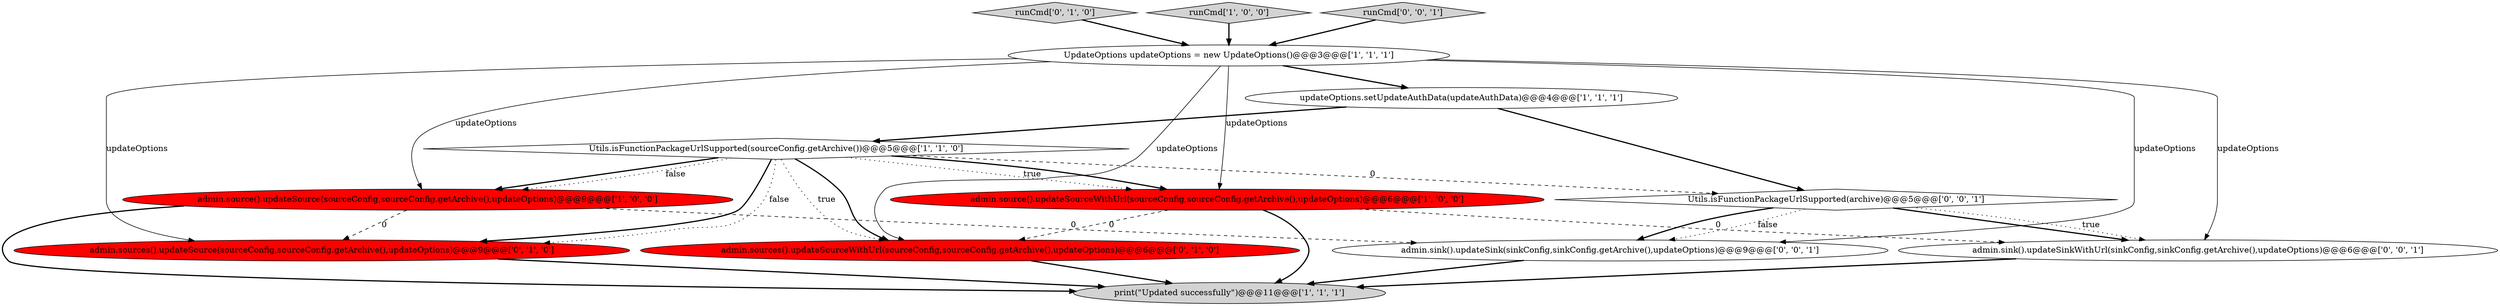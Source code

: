 digraph {
6 [style = filled, label = "admin.source().updateSourceWithUrl(sourceConfig,sourceConfig.getArchive(),updateOptions)@@@6@@@['1', '0', '0']", fillcolor = red, shape = ellipse image = "AAA1AAABBB1BBB"];
2 [style = filled, label = "print(\"Updated successfully\")@@@11@@@['1', '1', '1']", fillcolor = lightgray, shape = ellipse image = "AAA0AAABBB1BBB"];
8 [style = filled, label = "runCmd['0', '1', '0']", fillcolor = lightgray, shape = diamond image = "AAA0AAABBB2BBB"];
4 [style = filled, label = "Utils.isFunctionPackageUrlSupported(sourceConfig.getArchive())@@@5@@@['1', '1', '0']", fillcolor = white, shape = diamond image = "AAA0AAABBB1BBB"];
11 [style = filled, label = "admin.sink().updateSinkWithUrl(sinkConfig,sinkConfig.getArchive(),updateOptions)@@@6@@@['0', '0', '1']", fillcolor = white, shape = ellipse image = "AAA0AAABBB3BBB"];
13 [style = filled, label = "admin.sink().updateSink(sinkConfig,sinkConfig.getArchive(),updateOptions)@@@9@@@['0', '0', '1']", fillcolor = white, shape = ellipse image = "AAA0AAABBB3BBB"];
9 [style = filled, label = "admin.sources().updateSource(sourceConfig,sourceConfig.getArchive(),updateOptions)@@@9@@@['0', '1', '0']", fillcolor = red, shape = ellipse image = "AAA1AAABBB2BBB"];
7 [style = filled, label = "admin.sources().updateSourceWithUrl(sourceConfig,sourceConfig.getArchive(),updateOptions)@@@6@@@['0', '1', '0']", fillcolor = red, shape = ellipse image = "AAA1AAABBB2BBB"];
12 [style = filled, label = "Utils.isFunctionPackageUrlSupported(archive)@@@5@@@['0', '0', '1']", fillcolor = white, shape = diamond image = "AAA0AAABBB3BBB"];
1 [style = filled, label = "updateOptions.setUpdateAuthData(updateAuthData)@@@4@@@['1', '1', '1']", fillcolor = white, shape = ellipse image = "AAA0AAABBB1BBB"];
0 [style = filled, label = "UpdateOptions updateOptions = new UpdateOptions()@@@3@@@['1', '1', '1']", fillcolor = white, shape = ellipse image = "AAA0AAABBB1BBB"];
5 [style = filled, label = "runCmd['1', '0', '0']", fillcolor = lightgray, shape = diamond image = "AAA0AAABBB1BBB"];
10 [style = filled, label = "runCmd['0', '0', '1']", fillcolor = lightgray, shape = diamond image = "AAA0AAABBB3BBB"];
3 [style = filled, label = "admin.source().updateSource(sourceConfig,sourceConfig.getArchive(),updateOptions)@@@9@@@['1', '0', '0']", fillcolor = red, shape = ellipse image = "AAA1AAABBB1BBB"];
4->6 [style = dotted, label="true"];
4->9 [style = bold, label=""];
4->3 [style = bold, label=""];
1->4 [style = bold, label=""];
4->6 [style = bold, label=""];
9->2 [style = bold, label=""];
6->7 [style = dashed, label="0"];
6->11 [style = dashed, label="0"];
12->11 [style = bold, label=""];
0->3 [style = solid, label="updateOptions"];
4->3 [style = dotted, label="false"];
4->7 [style = dotted, label="true"];
3->13 [style = dashed, label="0"];
0->7 [style = solid, label="updateOptions"];
11->2 [style = bold, label=""];
4->7 [style = bold, label=""];
4->12 [style = dashed, label="0"];
6->2 [style = bold, label=""];
12->11 [style = dotted, label="true"];
8->0 [style = bold, label=""];
12->13 [style = bold, label=""];
4->9 [style = dotted, label="false"];
3->2 [style = bold, label=""];
5->0 [style = bold, label=""];
3->9 [style = dashed, label="0"];
0->13 [style = solid, label="updateOptions"];
7->2 [style = bold, label=""];
0->1 [style = bold, label=""];
10->0 [style = bold, label=""];
1->12 [style = bold, label=""];
0->11 [style = solid, label="updateOptions"];
0->6 [style = solid, label="updateOptions"];
0->9 [style = solid, label="updateOptions"];
13->2 [style = bold, label=""];
12->13 [style = dotted, label="false"];
}

